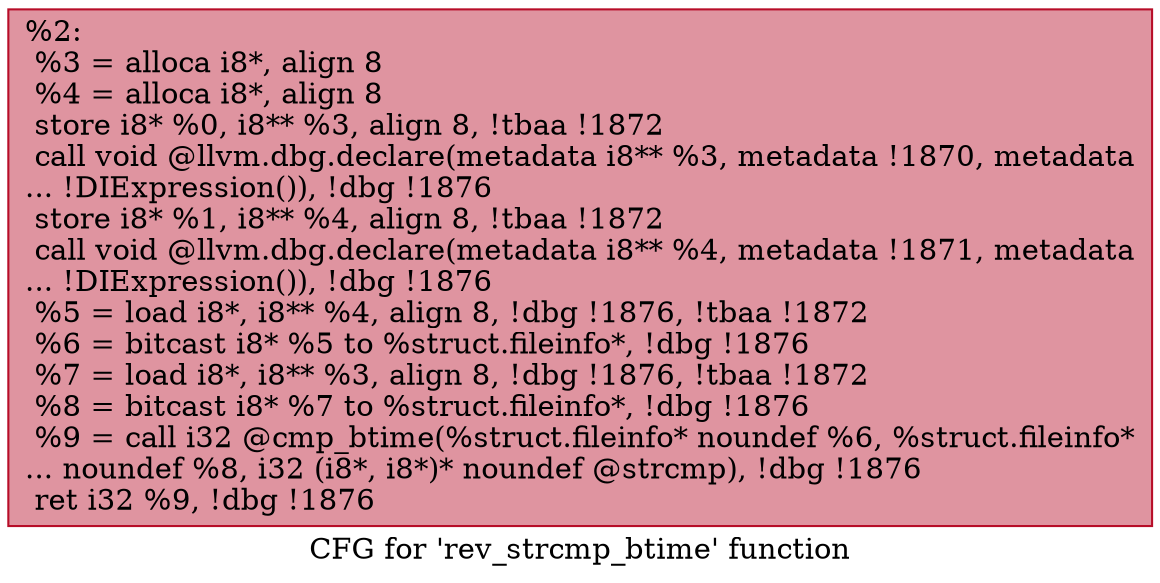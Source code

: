 digraph "CFG for 'rev_strcmp_btime' function" {
	label="CFG for 'rev_strcmp_btime' function";

	Node0x9f8970 [shape=record,color="#b70d28ff", style=filled, fillcolor="#b70d2870",label="{%2:\l  %3 = alloca i8*, align 8\l  %4 = alloca i8*, align 8\l  store i8* %0, i8** %3, align 8, !tbaa !1872\l  call void @llvm.dbg.declare(metadata i8** %3, metadata !1870, metadata\l... !DIExpression()), !dbg !1876\l  store i8* %1, i8** %4, align 8, !tbaa !1872\l  call void @llvm.dbg.declare(metadata i8** %4, metadata !1871, metadata\l... !DIExpression()), !dbg !1876\l  %5 = load i8*, i8** %4, align 8, !dbg !1876, !tbaa !1872\l  %6 = bitcast i8* %5 to %struct.fileinfo*, !dbg !1876\l  %7 = load i8*, i8** %3, align 8, !dbg !1876, !tbaa !1872\l  %8 = bitcast i8* %7 to %struct.fileinfo*, !dbg !1876\l  %9 = call i32 @cmp_btime(%struct.fileinfo* noundef %6, %struct.fileinfo*\l... noundef %8, i32 (i8*, i8*)* noundef @strcmp), !dbg !1876\l  ret i32 %9, !dbg !1876\l}"];
}
